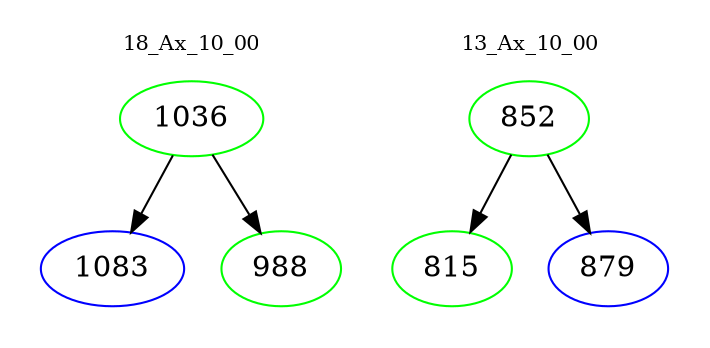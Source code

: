 digraph{
subgraph cluster_0 {
color = white
label = "18_Ax_10_00";
fontsize=10;
T0_1036 [label="1036", color="green"]
T0_1036 -> T0_1083 [color="black"]
T0_1083 [label="1083", color="blue"]
T0_1036 -> T0_988 [color="black"]
T0_988 [label="988", color="green"]
}
subgraph cluster_1 {
color = white
label = "13_Ax_10_00";
fontsize=10;
T1_852 [label="852", color="green"]
T1_852 -> T1_815 [color="black"]
T1_815 [label="815", color="green"]
T1_852 -> T1_879 [color="black"]
T1_879 [label="879", color="blue"]
}
}
